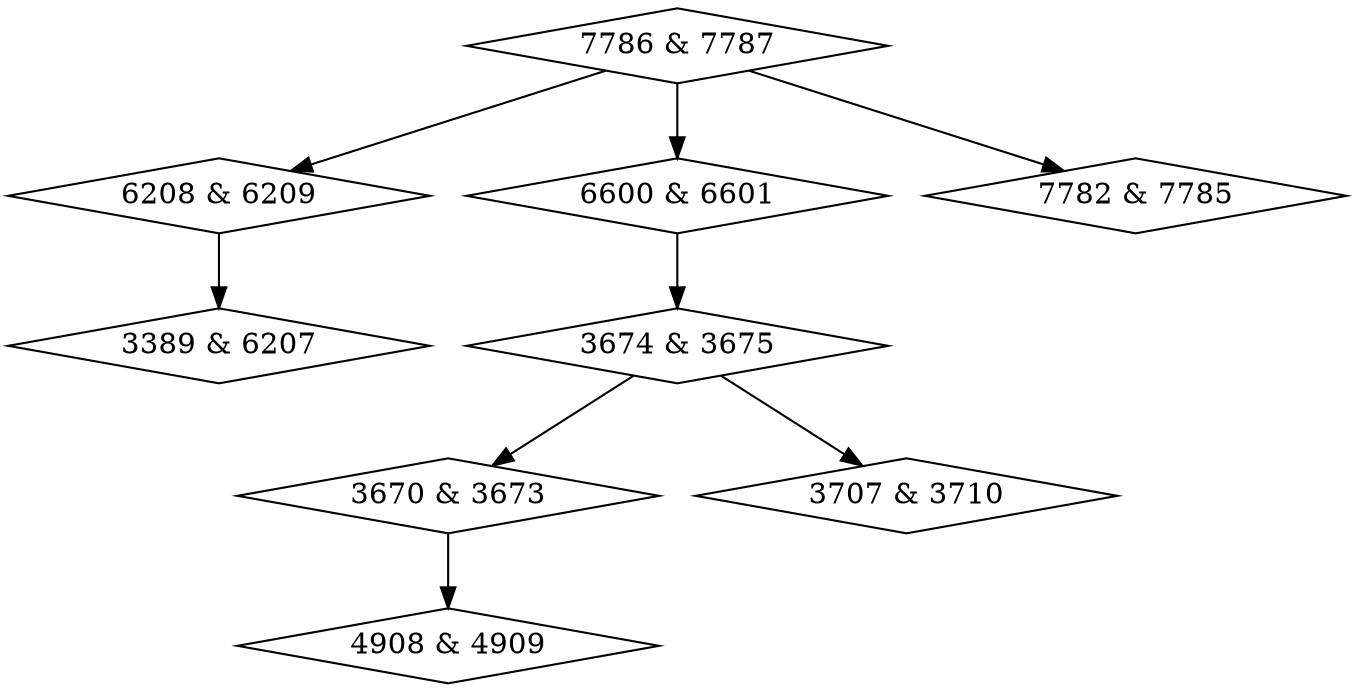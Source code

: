 digraph {
0 [label = "3389 & 6207", shape = diamond];
1 [label = "3670 & 3673", shape = diamond];
2 [label = "3674 & 3675", shape = diamond];
3 [label = "3707 & 3710", shape = diamond];
4 [label = "4908 & 4909", shape = diamond];
5 [label = "6208 & 6209", shape = diamond];
6 [label = "6600 & 6601", shape = diamond];
7 [label = "7782 & 7785", shape = diamond];
8 [label = "7786 & 7787", shape = diamond];
1->4;
2->1;
2->3;
5->0;
6->2;
8->5;
8->6;
8->7;
}
